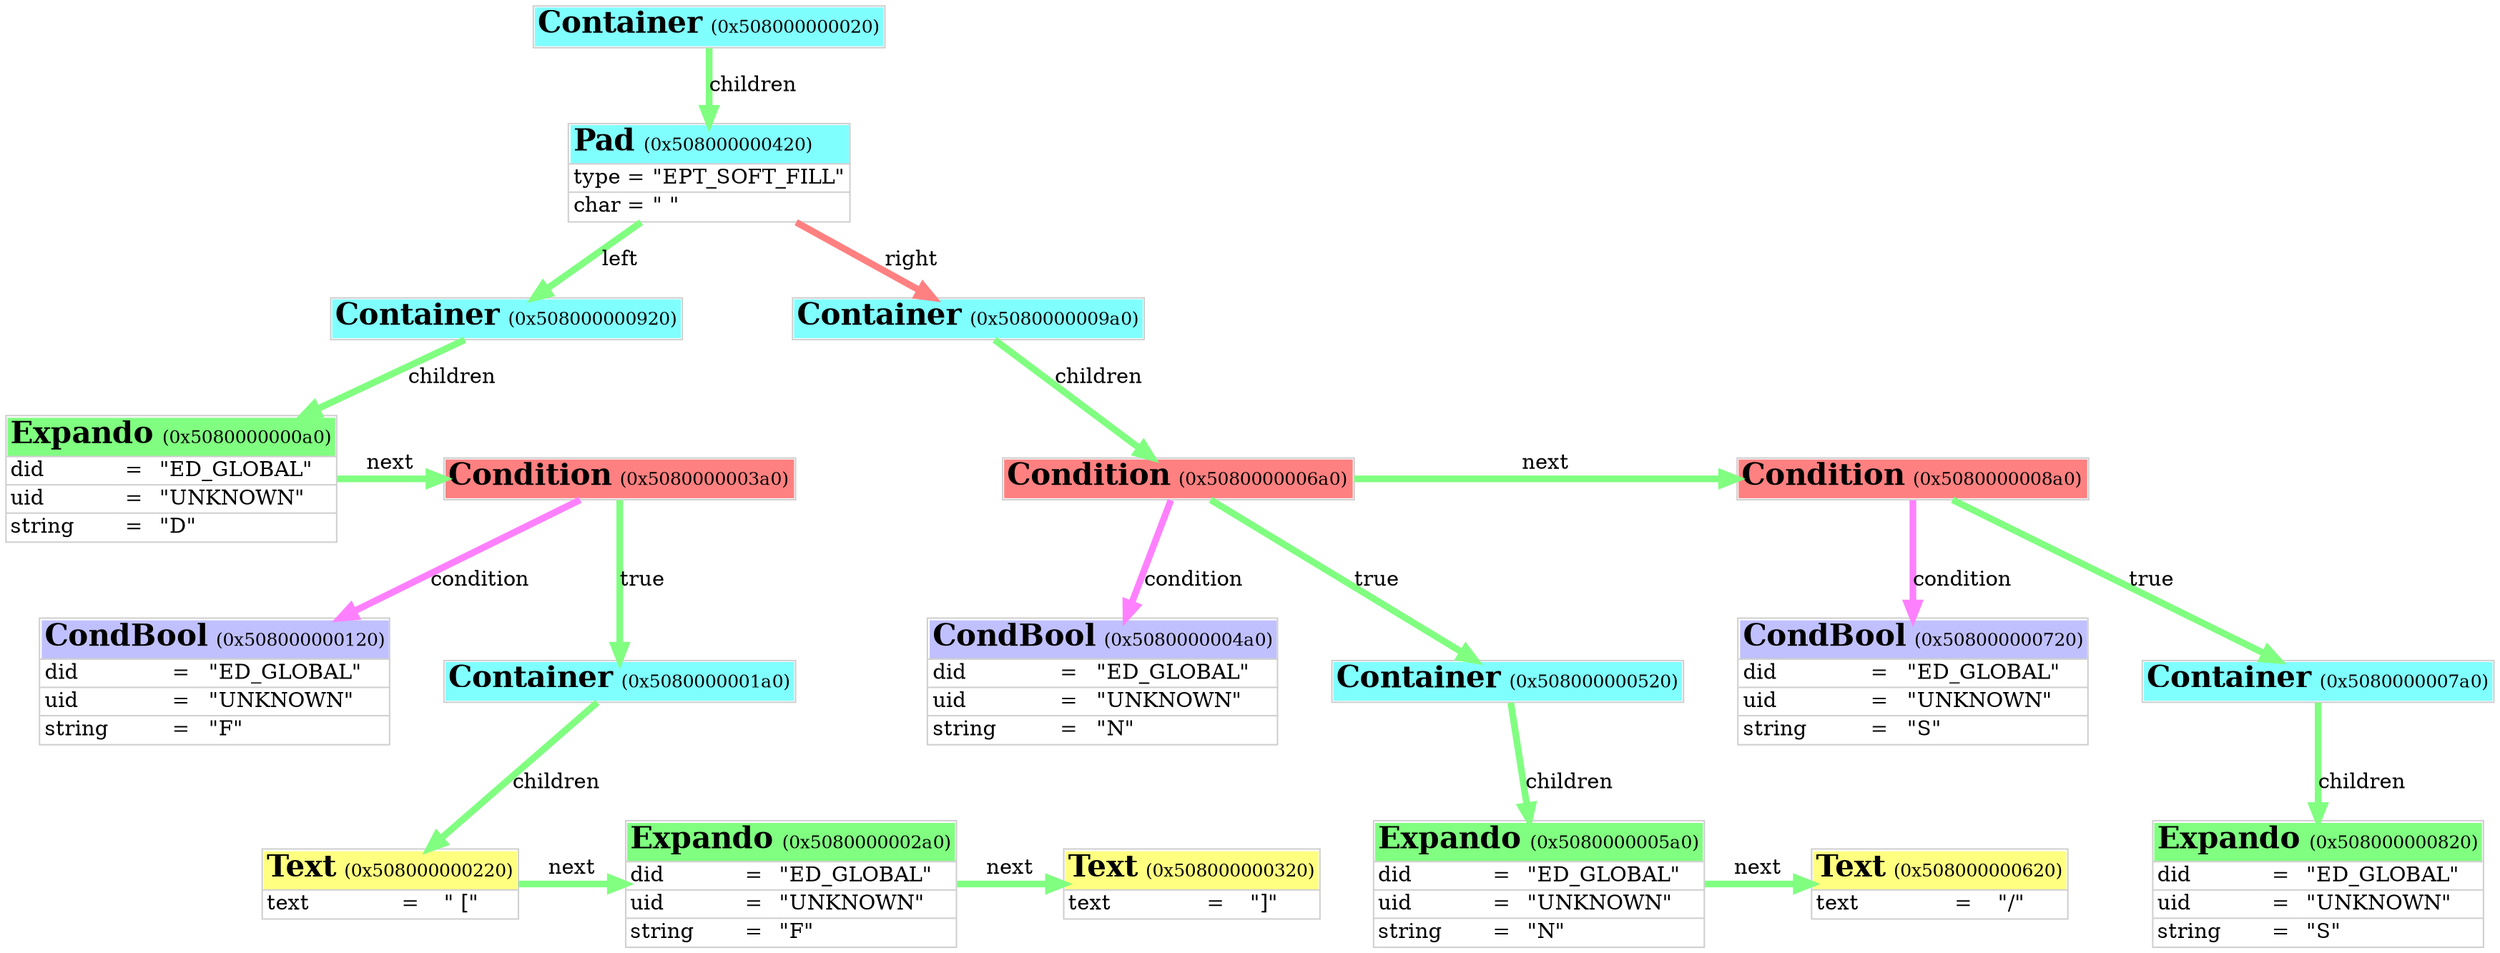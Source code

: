 digraph neomutt
{

	graph [
		rankdir="TB"
		nodesep="0.5"
		ranksep="0.5"
	];

	node [
		shape="plain"
	];

	edge [
		penwidth="4.5"
		arrowsize="1.0"
		color="#c0c0c0"
	];

	obj_0x508000000020 [
		label=<<table cellspacing="0" border="1" rows="*" color="#d0d0d0">
		<tr>
			<td border="0" align="left" bgcolor="#80ffff" port="top" colspan="3"><font color="#000000" point-size="20"><b>Container</b></font> <font point-size="12">(0x508000000020)</font></td>
		</tr>
		</table>>
	];

	obj_0x508000000420 [
		label=<<table cellspacing="0" border="1" rows="*" color="#d0d0d0">
		<tr>
			<td border="0" align="left" bgcolor="#80ffff" port="top" colspan="3"><font color="#000000" point-size="20"><b>Pad</b></font> <font point-size="12">(0x508000000420)</font></td>
		</tr>
		<tr>
			<td border="0" align="left">type</td>
			<td border="0">=</td>
			<td border="0" align="left">"EPT_SOFT_FILL"</td>
		</tr>
		<tr>
			<td border="0" align="left">char</td>
			<td border="0">=</td>
			<td border="0" align="left">" "</td>
		</tr>
		</table>>
	];

	obj_0x508000000920 [
		label=<<table cellspacing="0" border="1" rows="*" color="#d0d0d0">
		<tr>
			<td border="0" align="left" bgcolor="#80ffff" port="top" colspan="3"><font color="#000000" point-size="20"><b>Container</b></font> <font point-size="12">(0x508000000920)</font></td>
		</tr>
		</table>>
	];

	obj_0x5080000000a0 [
		label=<<table cellspacing="0" border="1" rows="*" color="#d0d0d0">
		<tr>
			<td border="0" align="left" bgcolor="#80ff80" port="top" colspan="3"><font color="#000000" point-size="20"><b>Expando</b></font> <font point-size="12">(0x5080000000a0)</font></td>
		</tr>
		<tr>
			<td border="0" align="left">did</td>
			<td border="0">=</td>
			<td border="0" align="left">"ED_GLOBAL"</td>
		</tr>
		<tr>
			<td border="0" align="left">uid</td>
			<td border="0">=</td>
			<td border="0" align="left">"UNKNOWN"</td>
		</tr>
		<tr>
			<td border="0" align="left">string</td>
			<td border="0">=</td>
			<td border="0" align="left">"D"</td>
		</tr>
		</table>>
	];

	obj_0x5080000003a0 [
		label=<<table cellspacing="0" border="1" rows="*" color="#d0d0d0">
		<tr>
			<td border="0" align="left" bgcolor="#ff8080" port="top" colspan="3"><font color="#000000" point-size="20"><b>Condition</b></font> <font point-size="12">(0x5080000003a0)</font></td>
		</tr>
		</table>>
	];

	obj_0x508000000120 [
		label=<<table cellspacing="0" border="1" rows="*" color="#d0d0d0">
		<tr>
			<td border="0" align="left" bgcolor="#c0c0ff" port="top" colspan="3"><font color="#000000" point-size="20"><b>CondBool</b></font> <font point-size="12">(0x508000000120)</font></td>
		</tr>
		<tr>
			<td border="0" align="left">did</td>
			<td border="0">=</td>
			<td border="0" align="left">"ED_GLOBAL"</td>
		</tr>
		<tr>
			<td border="0" align="left">uid</td>
			<td border="0">=</td>
			<td border="0" align="left">"UNKNOWN"</td>
		</tr>
		<tr>
			<td border="0" align="left">string</td>
			<td border="0">=</td>
			<td border="0" align="left">"F"</td>
		</tr>
		</table>>
	];

	obj_0x5080000001a0 [
		label=<<table cellspacing="0" border="1" rows="*" color="#d0d0d0">
		<tr>
			<td border="0" align="left" bgcolor="#80ffff" port="top" colspan="3"><font color="#000000" point-size="20"><b>Container</b></font> <font point-size="12">(0x5080000001a0)</font></td>
		</tr>
		</table>>
	];

	obj_0x508000000220 [
		label=<<table cellspacing="0" border="1" rows="*" color="#d0d0d0">
		<tr>
			<td border="0" align="left" bgcolor="#ffff80" port="top" colspan="3"><font color="#000000" point-size="20"><b>Text</b></font> <font point-size="12">(0x508000000220)</font></td>
		</tr>
		<tr>
			<td border="0" align="left">text</td>
			<td border="0">=</td>
			<td border="0" align="left">" ["</td>
		</tr>
		</table>>
	];

	obj_0x5080000002a0 [
		label=<<table cellspacing="0" border="1" rows="*" color="#d0d0d0">
		<tr>
			<td border="0" align="left" bgcolor="#80ff80" port="top" colspan="3"><font color="#000000" point-size="20"><b>Expando</b></font> <font point-size="12">(0x5080000002a0)</font></td>
		</tr>
		<tr>
			<td border="0" align="left">did</td>
			<td border="0">=</td>
			<td border="0" align="left">"ED_GLOBAL"</td>
		</tr>
		<tr>
			<td border="0" align="left">uid</td>
			<td border="0">=</td>
			<td border="0" align="left">"UNKNOWN"</td>
		</tr>
		<tr>
			<td border="0" align="left">string</td>
			<td border="0">=</td>
			<td border="0" align="left">"F"</td>
		</tr>
		</table>>
	];

	obj_0x508000000320 [
		label=<<table cellspacing="0" border="1" rows="*" color="#d0d0d0">
		<tr>
			<td border="0" align="left" bgcolor="#ffff80" port="top" colspan="3"><font color="#000000" point-size="20"><b>Text</b></font> <font point-size="12">(0x508000000320)</font></td>
		</tr>
		<tr>
			<td border="0" align="left">text</td>
			<td border="0">=</td>
			<td border="0" align="left">"]"</td>
		</tr>
		</table>>
	];

	obj_0x5080000009a0 [
		label=<<table cellspacing="0" border="1" rows="*" color="#d0d0d0">
		<tr>
			<td border="0" align="left" bgcolor="#80ffff" port="top" colspan="3"><font color="#000000" point-size="20"><b>Container</b></font> <font point-size="12">(0x5080000009a0)</font></td>
		</tr>
		</table>>
	];

	obj_0x5080000006a0 [
		label=<<table cellspacing="0" border="1" rows="*" color="#d0d0d0">
		<tr>
			<td border="0" align="left" bgcolor="#ff8080" port="top" colspan="3"><font color="#000000" point-size="20"><b>Condition</b></font> <font point-size="12">(0x5080000006a0)</font></td>
		</tr>
		</table>>
	];

	obj_0x5080000004a0 [
		label=<<table cellspacing="0" border="1" rows="*" color="#d0d0d0">
		<tr>
			<td border="0" align="left" bgcolor="#c0c0ff" port="top" colspan="3"><font color="#000000" point-size="20"><b>CondBool</b></font> <font point-size="12">(0x5080000004a0)</font></td>
		</tr>
		<tr>
			<td border="0" align="left">did</td>
			<td border="0">=</td>
			<td border="0" align="left">"ED_GLOBAL"</td>
		</tr>
		<tr>
			<td border="0" align="left">uid</td>
			<td border="0">=</td>
			<td border="0" align="left">"UNKNOWN"</td>
		</tr>
		<tr>
			<td border="0" align="left">string</td>
			<td border="0">=</td>
			<td border="0" align="left">"N"</td>
		</tr>
		</table>>
	];

	obj_0x508000000520 [
		label=<<table cellspacing="0" border="1" rows="*" color="#d0d0d0">
		<tr>
			<td border="0" align="left" bgcolor="#80ffff" port="top" colspan="3"><font color="#000000" point-size="20"><b>Container</b></font> <font point-size="12">(0x508000000520)</font></td>
		</tr>
		</table>>
	];

	obj_0x5080000005a0 [
		label=<<table cellspacing="0" border="1" rows="*" color="#d0d0d0">
		<tr>
			<td border="0" align="left" bgcolor="#80ff80" port="top" colspan="3"><font color="#000000" point-size="20"><b>Expando</b></font> <font point-size="12">(0x5080000005a0)</font></td>
		</tr>
		<tr>
			<td border="0" align="left">did</td>
			<td border="0">=</td>
			<td border="0" align="left">"ED_GLOBAL"</td>
		</tr>
		<tr>
			<td border="0" align="left">uid</td>
			<td border="0">=</td>
			<td border="0" align="left">"UNKNOWN"</td>
		</tr>
		<tr>
			<td border="0" align="left">string</td>
			<td border="0">=</td>
			<td border="0" align="left">"N"</td>
		</tr>
		</table>>
	];

	obj_0x508000000620 [
		label=<<table cellspacing="0" border="1" rows="*" color="#d0d0d0">
		<tr>
			<td border="0" align="left" bgcolor="#ffff80" port="top" colspan="3"><font color="#000000" point-size="20"><b>Text</b></font> <font point-size="12">(0x508000000620)</font></td>
		</tr>
		<tr>
			<td border="0" align="left">text</td>
			<td border="0">=</td>
			<td border="0" align="left">"/"</td>
		</tr>
		</table>>
	];

	obj_0x5080000008a0 [
		label=<<table cellspacing="0" border="1" rows="*" color="#d0d0d0">
		<tr>
			<td border="0" align="left" bgcolor="#ff8080" port="top" colspan="3"><font color="#000000" point-size="20"><b>Condition</b></font> <font point-size="12">(0x5080000008a0)</font></td>
		</tr>
		</table>>
	];

	obj_0x508000000720 [
		label=<<table cellspacing="0" border="1" rows="*" color="#d0d0d0">
		<tr>
			<td border="0" align="left" bgcolor="#c0c0ff" port="top" colspan="3"><font color="#000000" point-size="20"><b>CondBool</b></font> <font point-size="12">(0x508000000720)</font></td>
		</tr>
		<tr>
			<td border="0" align="left">did</td>
			<td border="0">=</td>
			<td border="0" align="left">"ED_GLOBAL"</td>
		</tr>
		<tr>
			<td border="0" align="left">uid</td>
			<td border="0">=</td>
			<td border="0" align="left">"UNKNOWN"</td>
		</tr>
		<tr>
			<td border="0" align="left">string</td>
			<td border="0">=</td>
			<td border="0" align="left">"S"</td>
		</tr>
		</table>>
	];

	obj_0x5080000007a0 [
		label=<<table cellspacing="0" border="1" rows="*" color="#d0d0d0">
		<tr>
			<td border="0" align="left" bgcolor="#80ffff" port="top" colspan="3"><font color="#000000" point-size="20"><b>Container</b></font> <font point-size="12">(0x5080000007a0)</font></td>
		</tr>
		</table>>
	];

	obj_0x508000000820 [
		label=<<table cellspacing="0" border="1" rows="*" color="#d0d0d0">
		<tr>
			<td border="0" align="left" bgcolor="#80ff80" port="top" colspan="3"><font color="#000000" point-size="20"><b>Expando</b></font> <font point-size="12">(0x508000000820)</font></td>
		</tr>
		<tr>
			<td border="0" align="left">did</td>
			<td border="0">=</td>
			<td border="0" align="left">"ED_GLOBAL"</td>
		</tr>
		<tr>
			<td border="0" align="left">uid</td>
			<td border="0">=</td>
			<td border="0" align="left">"UNKNOWN"</td>
		</tr>
		<tr>
			<td border="0" align="left">string</td>
			<td border="0">=</td>
			<td border="0" align="left">"S"</td>
		</tr>
		</table>>
	];


	obj_0x508000000020 -> obj_0x508000000420 [  edgetooltip="Node->children" label="children" color="#80ff80" ];
	obj_0x508000000920 -> obj_0x5080000000a0 [  edgetooltip="Node->children" label="children" color="#80ff80" ];
	obj_0x5080000003a0 -> obj_0x508000000120 [  edgetooltip="Condition->condition" label="condition" color="#ff80ff" ];
	obj_0x5080000001a0 -> obj_0x508000000220 [  edgetooltip="Node->children" label="children" color="#80ff80" ];
	obj_0x508000000220 -> obj_0x5080000002a0 [  edgetooltip="Node->next" label="next" color="#80ff80" ];
	obj_0x5080000002a0 -> obj_0x508000000320 [  edgetooltip="Node->next" label="next" color="#80ff80" ];
	{ rank=same obj_0x508000000220 obj_0x5080000002a0 obj_0x508000000320 };
	obj_0x5080000003a0 -> obj_0x5080000001a0 [  edgetooltip="Condition->true" label="true" color="#80ff80" ];
	obj_0x5080000000a0 -> obj_0x5080000003a0 [  edgetooltip="Node->next" label="next" color="#80ff80" ];
	{ rank=same obj_0x5080000000a0 obj_0x5080000003a0 };
	obj_0x508000000420 -> obj_0x508000000920 [  edgetooltip="Pad->left" label="left" color="#80ff80" ];
	obj_0x5080000009a0 -> obj_0x5080000006a0 [  edgetooltip="Node->children" label="children" color="#80ff80" ];
	obj_0x5080000006a0 -> obj_0x5080000004a0 [  edgetooltip="Condition->condition" label="condition" color="#ff80ff" ];
	obj_0x508000000520 -> obj_0x5080000005a0 [  edgetooltip="Node->children" label="children" color="#80ff80" ];
	obj_0x5080000005a0 -> obj_0x508000000620 [  edgetooltip="Node->next" label="next" color="#80ff80" ];
	{ rank=same obj_0x5080000005a0 obj_0x508000000620 };
	obj_0x5080000006a0 -> obj_0x508000000520 [  edgetooltip="Condition->true" label="true" color="#80ff80" ];
	obj_0x5080000008a0 -> obj_0x508000000720 [  edgetooltip="Condition->condition" label="condition" color="#ff80ff" ];
	obj_0x5080000007a0 -> obj_0x508000000820 [  edgetooltip="Node->children" label="children" color="#80ff80" ];
	{ rank=same obj_0x508000000820 };
	obj_0x5080000008a0 -> obj_0x5080000007a0 [  edgetooltip="Condition->true" label="true" color="#80ff80" ];
	obj_0x5080000006a0 -> obj_0x5080000008a0 [  edgetooltip="Node->next" label="next" color="#80ff80" ];
	{ rank=same obj_0x5080000006a0 obj_0x5080000008a0 };
	obj_0x508000000420 -> obj_0x5080000009a0 [  edgetooltip="Pad->right" label="right" color="#ff8080" ];
	{ rank=same obj_0x508000000420 };

}
